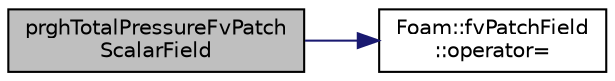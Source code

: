 digraph "prghTotalPressureFvPatchScalarField"
{
  bgcolor="transparent";
  edge [fontname="Helvetica",fontsize="10",labelfontname="Helvetica",labelfontsize="10"];
  node [fontname="Helvetica",fontsize="10",shape=record];
  rankdir="LR";
  Node1 [label="prghTotalPressureFvPatch\lScalarField",height=0.2,width=0.4,color="black", fillcolor="grey75", style="filled" fontcolor="black"];
  Node1 -> Node2 [color="midnightblue",fontsize="10",style="solid",fontname="Helvetica"];
  Node2 [label="Foam::fvPatchField\l::operator=",height=0.2,width=0.4,color="black",URL="$classFoam_1_1fvPatchField.html#a6a896c9a07142ef7985d976d61181176"];
}
